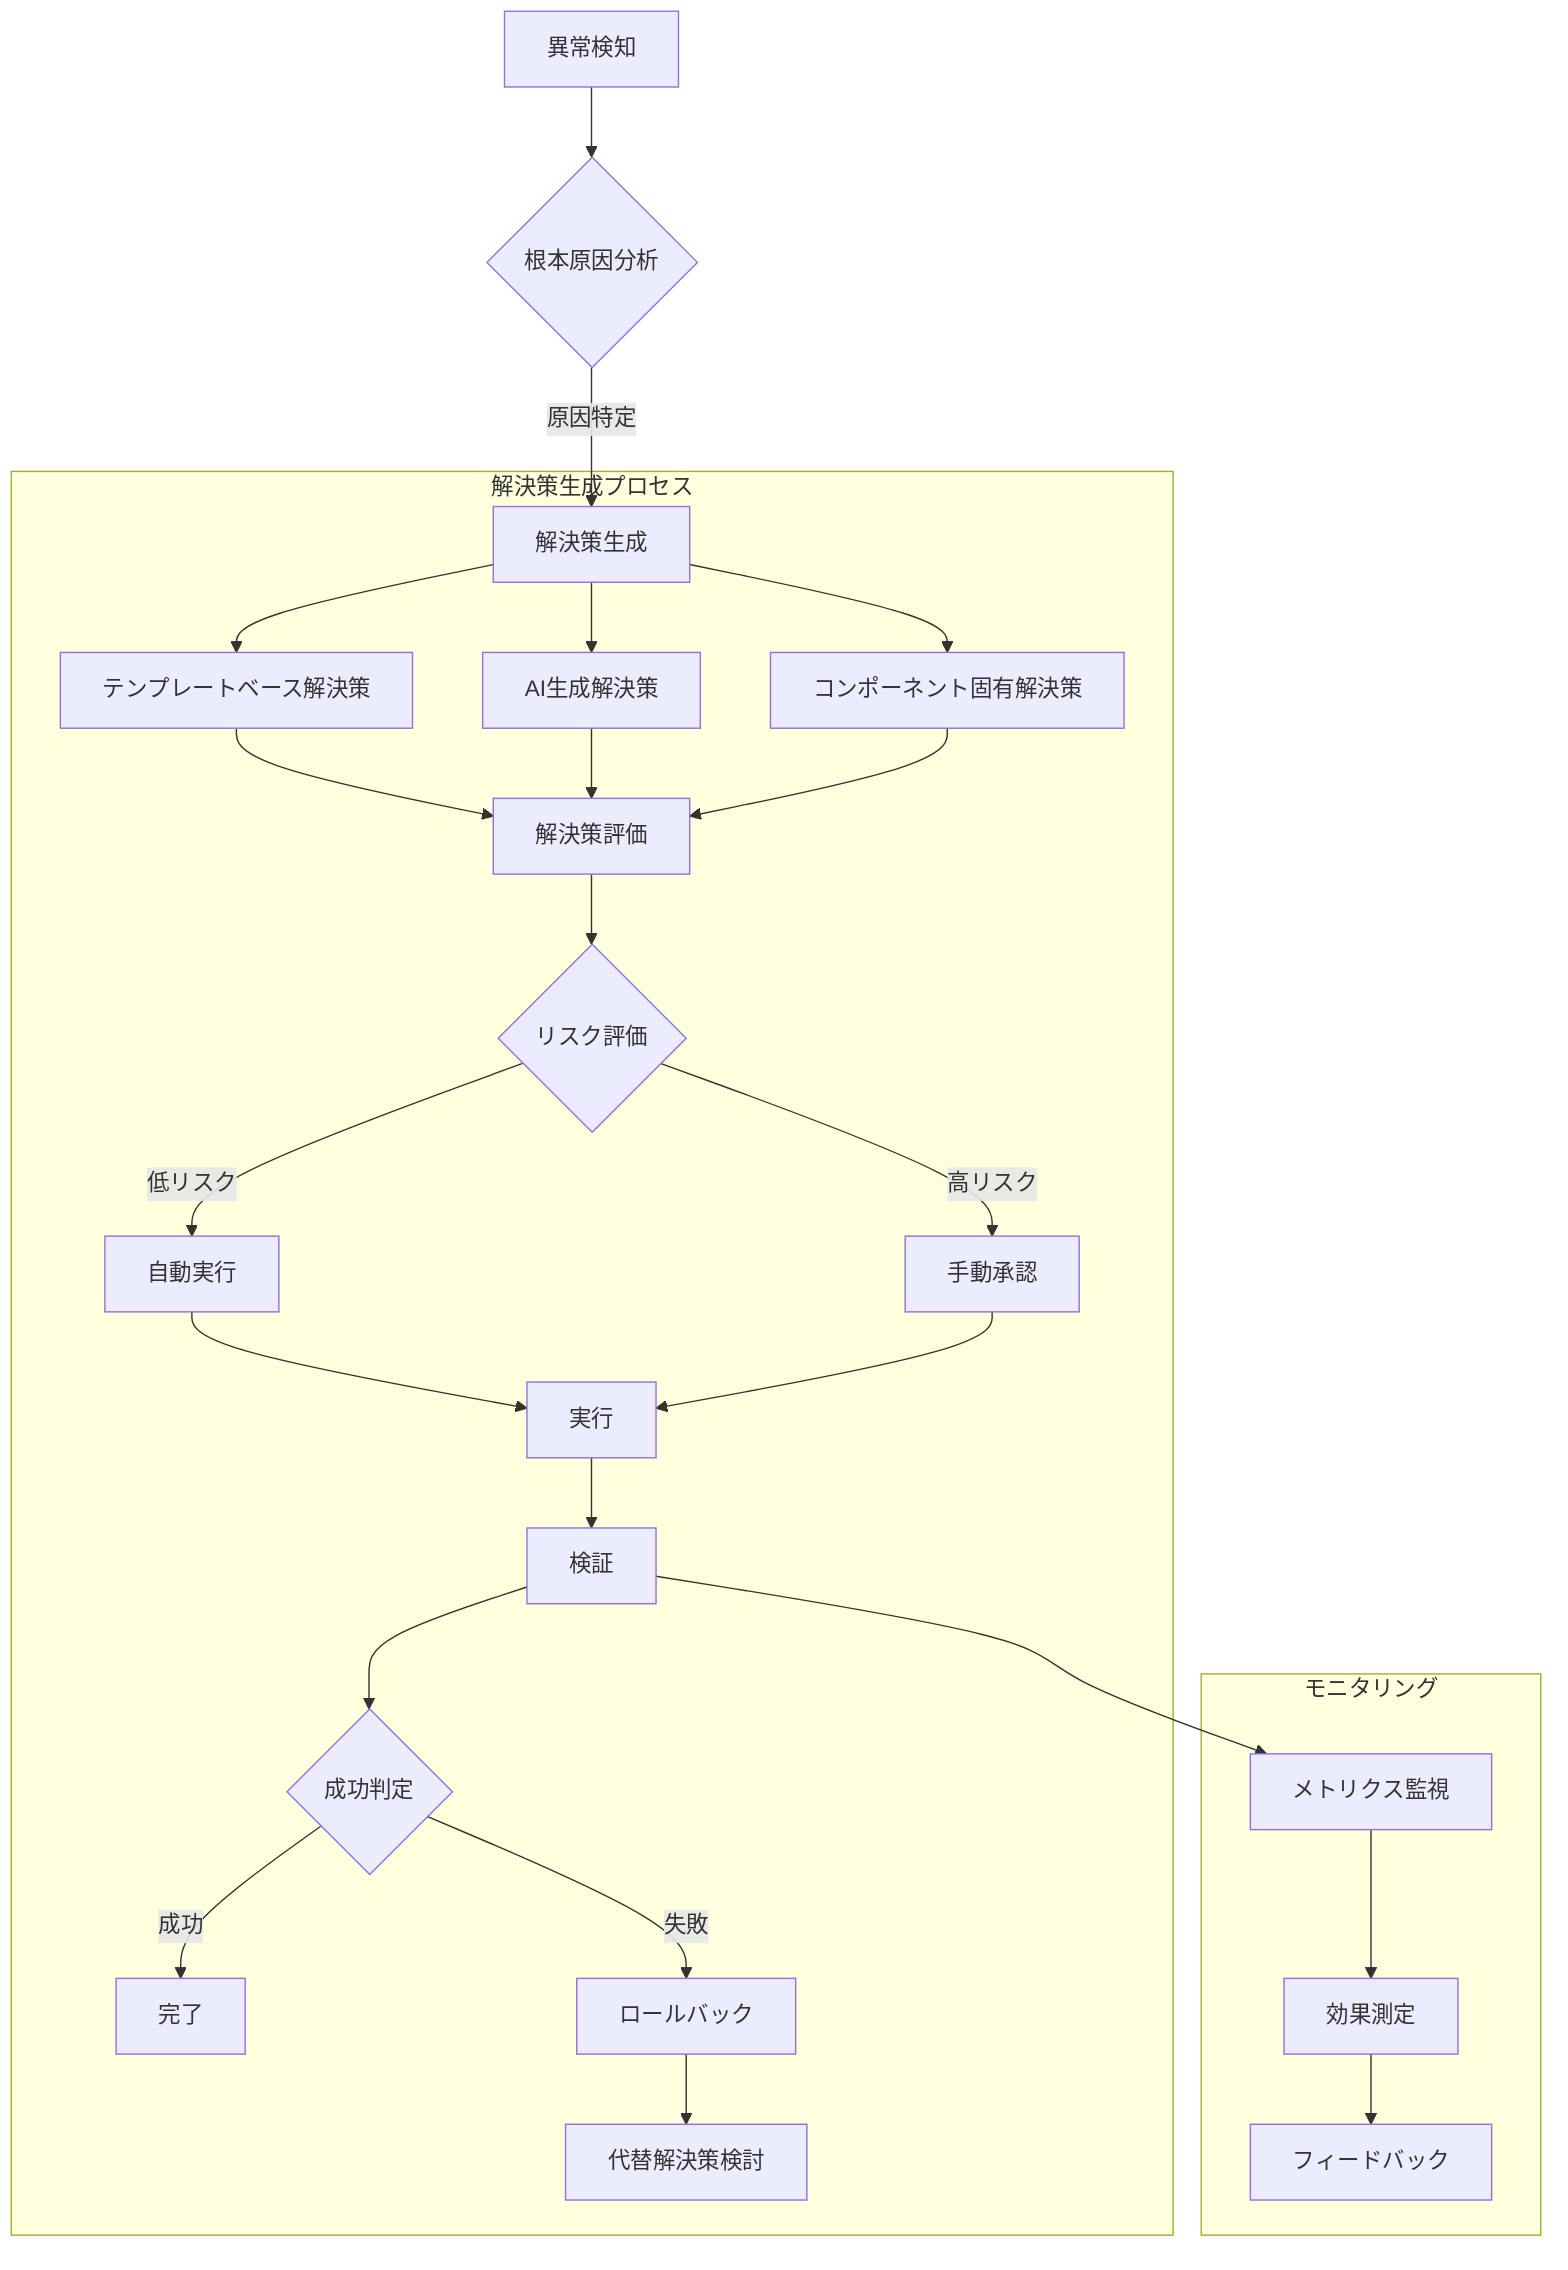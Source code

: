 flowchart TB
    A[異常検知] --> B{根本原因分析}
    B --> |原因特定| C[解決策生成]
    
    subgraph SolutionGeneration["解決策生成プロセス"]
        C --> D[テンプレートベース解決策]
        C --> E[AI生成解決策]
        C --> F[コンポーネント固有解決策]
        
        D --> G[解決策評価]
        E --> G
        F --> G
        
        G --> H{リスク評価}
        H --> |低リスク| I[自動実行]
        H --> |高リスク| J[手動承認]
        
        I --> K[実行]
        J --> K
        
        K --> L[検証]
        L --> M{成功判定}
        M --> |成功| N[完了]
        M --> |失敗| O[ロールバック]
        O --> P[代替解決策検討]
    end
    
    subgraph Monitoring["モニタリング"]
        L --> Q[メトリクス監視]
        Q --> R[効果測定]
        R --> S[フィードバック]
    end